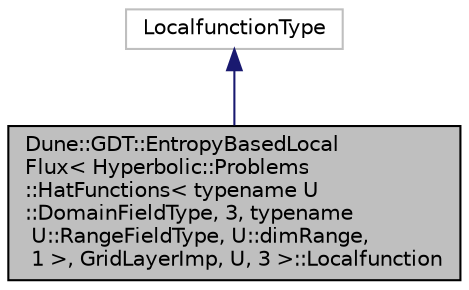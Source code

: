 digraph "Dune::GDT::EntropyBasedLocalFlux&lt; Hyperbolic::Problems::HatFunctions&lt; typename U::DomainFieldType, 3, typename U::RangeFieldType, U::dimRange, 1 &gt;, GridLayerImp, U, 3 &gt;::Localfunction"
{
  edge [fontname="Helvetica",fontsize="10",labelfontname="Helvetica",labelfontsize="10"];
  node [fontname="Helvetica",fontsize="10",shape=record];
  Node0 [label="Dune::GDT::EntropyBasedLocal\lFlux\< Hyperbolic::Problems\l::HatFunctions\< typename U\l::DomainFieldType, 3, typename\l U::RangeFieldType, U::dimRange,\l 1 \>, GridLayerImp, U, 3 \>::Localfunction",height=0.2,width=0.4,color="black", fillcolor="grey75", style="filled", fontcolor="black"];
  Node1 -> Node0 [dir="back",color="midnightblue",fontsize="10",style="solid",fontname="Helvetica"];
  Node1 [label="LocalfunctionType",height=0.2,width=0.4,color="grey75", fillcolor="white", style="filled"];
}
